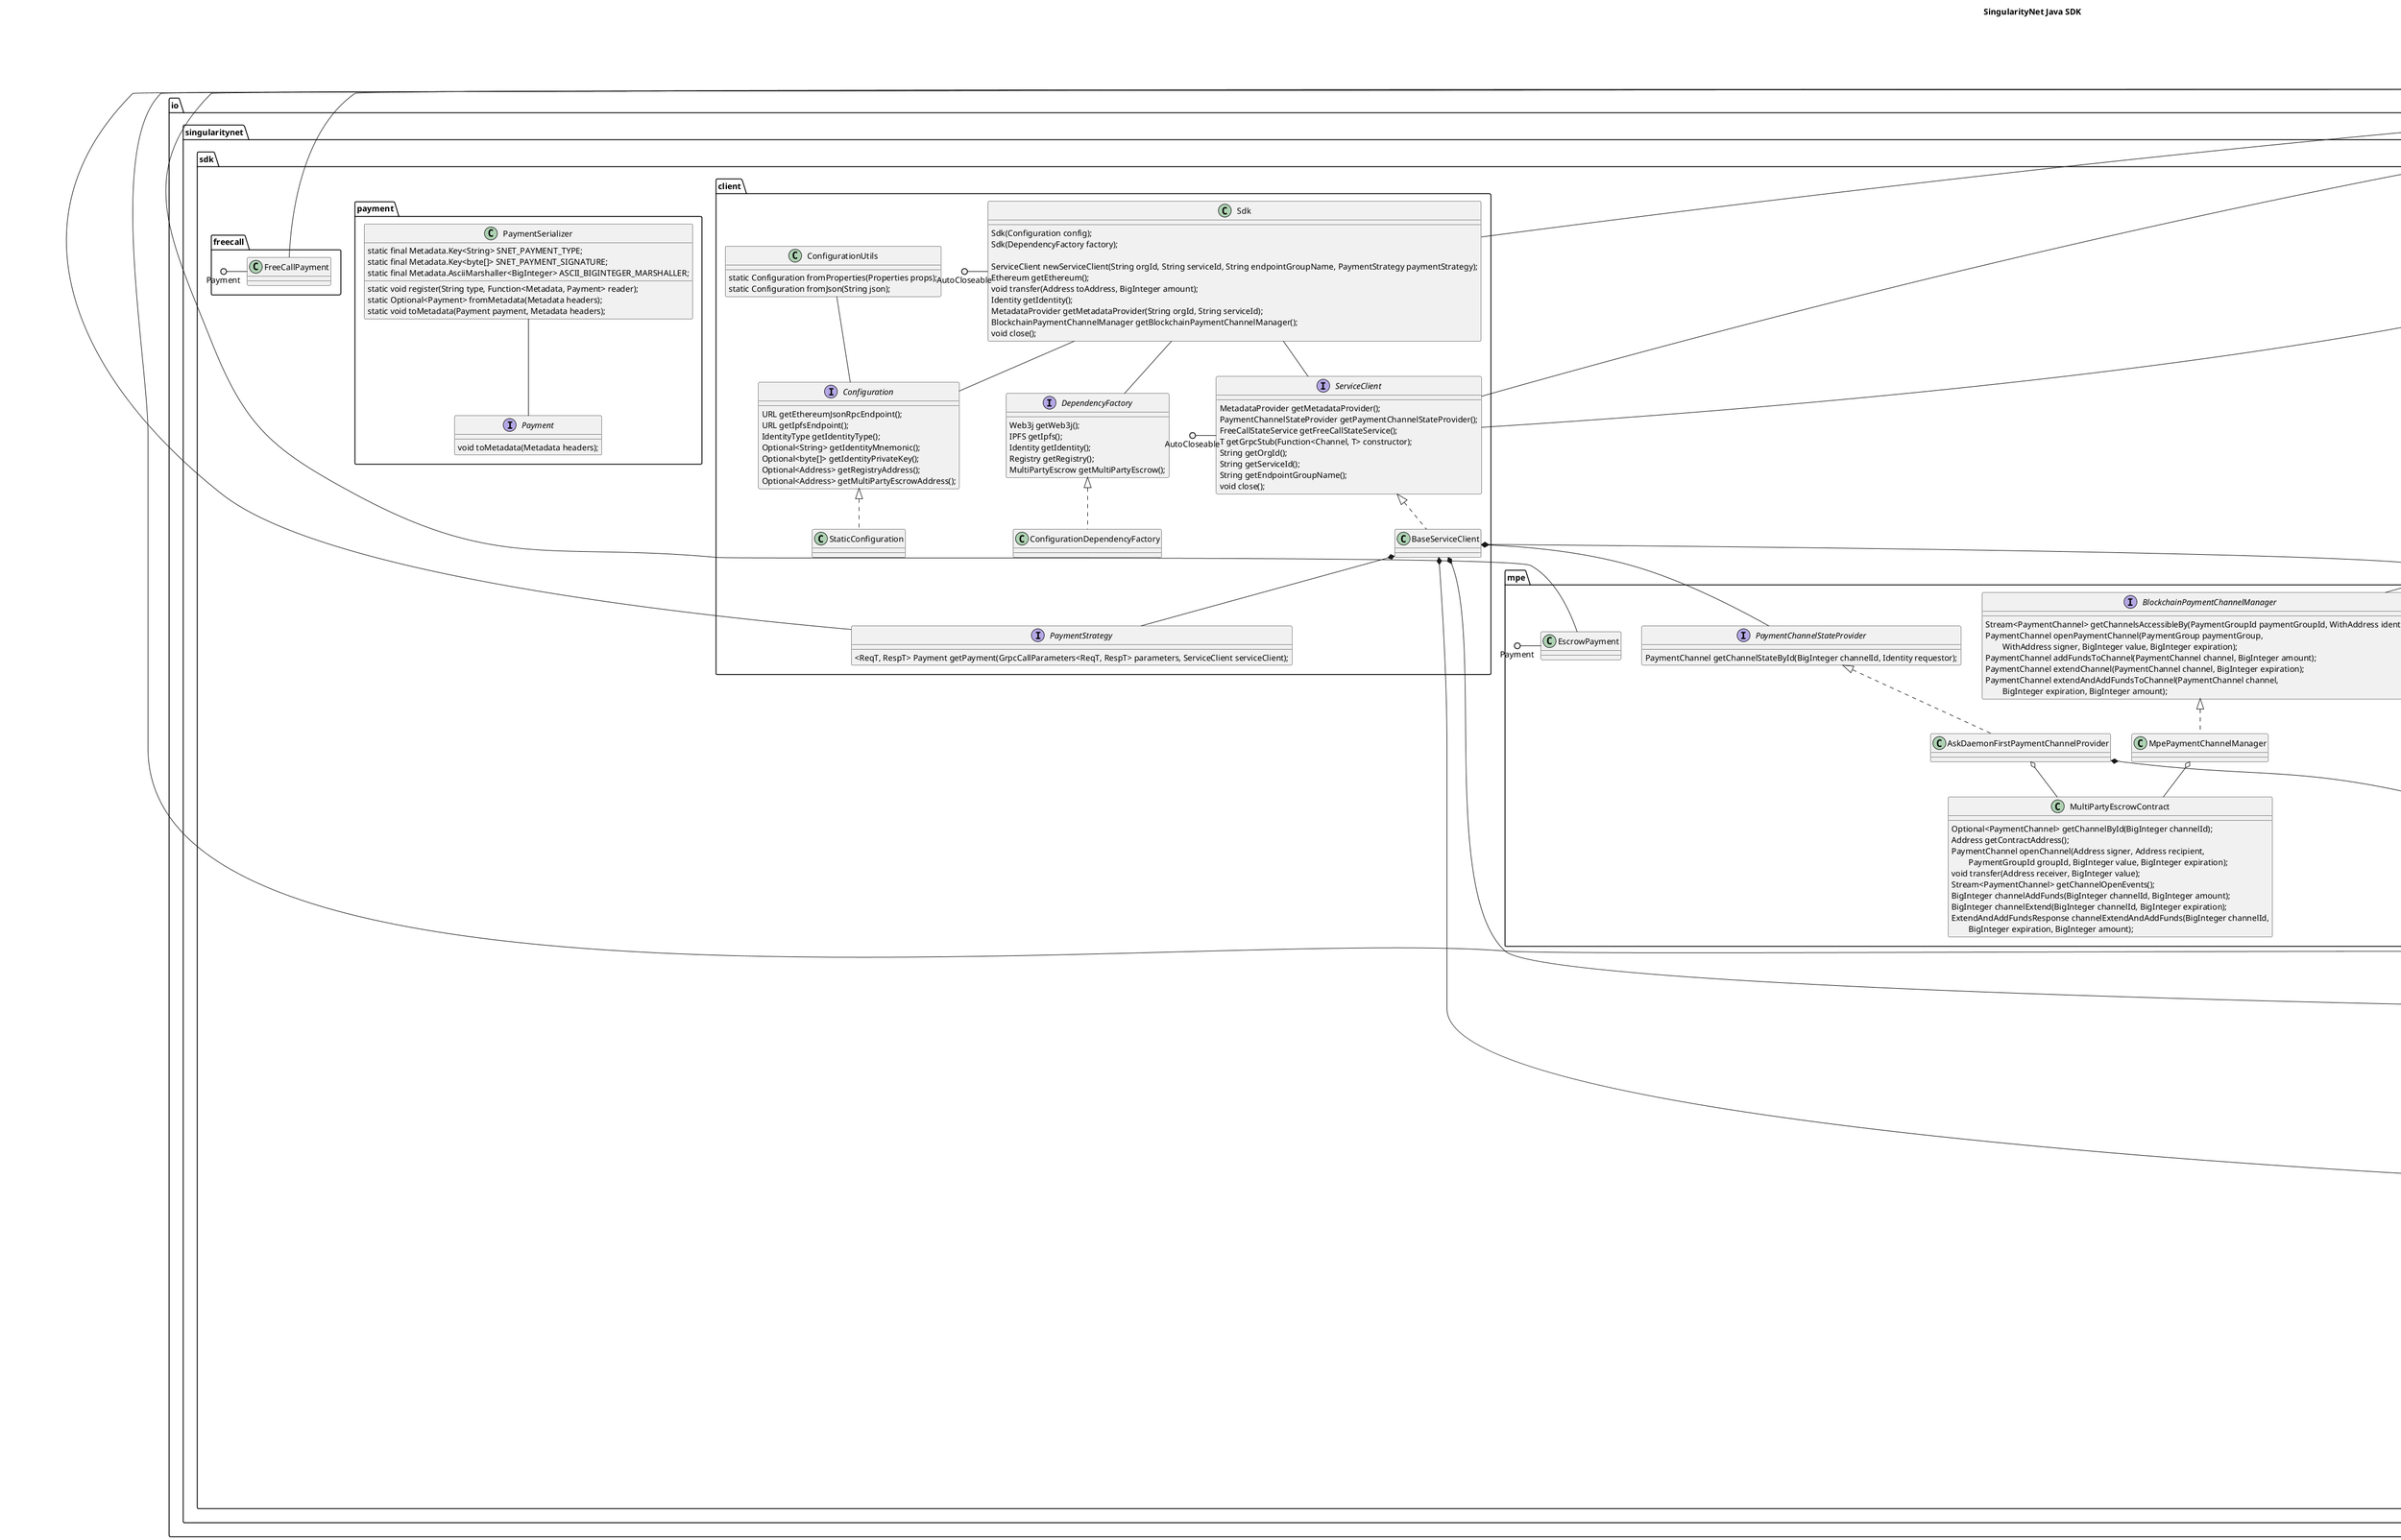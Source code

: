 @startuml

title SingularityNet Java SDK

package io.singularitynet.sdk.payment {

    interface Payment {
        void toMetadata(Metadata headers);
    }

    class PaymentSerializer {
        static final Metadata.Key<String> SNET_PAYMENT_TYPE;
        static final Metadata.Key<byte[]> SNET_PAYMENT_SIGNATURE;
        static final Metadata.AsciiMarshaller<BigInteger> ASCII_BIGINTEGER_MARSHALLER;

        static void register(String type, Function<Metadata, Payment> reader);
        static Optional<Payment> fromMetadata(Metadata headers);
        static void toMetadata(Payment payment, Metadata headers);
    }

    PaymentSerializer -- Payment

}

package io.singularitynet.sdk.ethereum {

    interface WithAddress {
        Address getAddress();
    }

    interface Identity {
        Signature sign(byte[] message);
    }
    WithAddress <|-- Identity

    class PrivateKeyIdentity {
        Credentials getCredentials();
    }
    Identity <|.. PrivateKeyIdentity

    class MnemonicIdentity
    PrivateKeyIdentity <|-- MnemonicIdentity

    class Ethereum {
        BigInteger getEthBlockNumber();
    }

}

package io.singularitynet.sdk.registry {

    interface MetadataStorage {
        byte[] get(URI uri);
    }
    class IpfsMetadataStorage
    MetadataStorage <|.. IpfsMetadataStorage

    class RegistryContract {
        Optional<OrganizationRegistration> getOrganizationById(String orgId);
        Optional<ServiceRegistration> getServiceRegistrationById(String orgId, String serviceId);
    }

    interface MetadataProvider {
        ServiceMetadata getServiceMetadata();
        OrganizationMetadata getOrganizationMetadata();
    }

    class RegistryMetadataProvider
    MetadataProvider <|.. RegistryMetadataProvider
    RegistryMetadataProvider *-- RegistryContract
    RegistryMetadataProvider *-- MetadataStorage

    class CachingMetadataProvider
    MetadataProvider <|.. CachingMetadataProvider
    CachingMetadataProvider *-- RegistryMetadataProvider

}

package io.singularitynet.sdk.daemon {
    
    interface DaemonConnection {
        <T> T getGrpcStub(Function<Channel, T> constructor);
        void setClientCallsInterceptor(ClientInterceptor interceptor);
        String getEndpointGroupName();
        void shutdownNow();
    }

    class RandomEndpointDaemonConnection
    DaemonConnection <|.. RandomEndpointDaemonConnection
    RandomEndpointDaemonConnection o-- MetadataProvider

    class PaymentChannelStateService {
        PaymentChannelStateReply getChannelState(BigInteger channelId, Identity signer);
    }
    PaymentChannelStateService o-- Ethereum
    PaymentChannelStateService -- DaemonConnection

    class FreeCallStateService {
        long getFreeCallsAvailable(String dappUserId, String freeCallToken,
                BigInteger tokenExpirationBlock, Identity signer);
    }
    FreeCallStateService o-- Ethereum
    FreeCallStateService o-- MetadataProvider
    FreeCallStateService o-- DaemonConnection

}


package io.singularitynet.sdk.mpe {

    class MultiPartyEscrowContract {
        Optional<PaymentChannel> getChannelById(BigInteger channelId);
        Address getContractAddress();
        PaymentChannel openChannel(Address signer, Address recipient,\n\tPaymentGroupId groupId, BigInteger value, BigInteger expiration);
        void transfer(Address receiver, BigInteger value);
        Stream<PaymentChannel> getChannelOpenEvents();
        BigInteger channelAddFunds(BigInteger channelId, BigInteger amount);
        BigInteger channelExtend(BigInteger channelId, BigInteger expiration);
        ExtendAndAddFundsResponse channelExtendAndAddFunds(BigInteger channelId,\n\tBigInteger expiration, BigInteger amount);
    }

    interface PaymentChannelStateProvider {
        PaymentChannel getChannelStateById(BigInteger channelId, Identity requestor);
    }

    class EscrowPayment
    Payment ()- EscrowPayment

    interface BlockchainPaymentChannelManager {
        Stream<PaymentChannel> getChannelsAccessibleBy(PaymentGroupId paymentGroupId, WithAddress identity);
        PaymentChannel openPaymentChannel(PaymentGroup paymentGroup,\n\tWithAddress signer, BigInteger value, BigInteger expiration);
        PaymentChannel addFundsToChannel(PaymentChannel channel, BigInteger amount);
        PaymentChannel extendChannel(PaymentChannel channel, BigInteger expiration);
        PaymentChannel extendAndAddFundsToChannel(PaymentChannel channel,\n\tBigInteger expiration, BigInteger amount);
    }

    class MpePaymentChannelManager
    BlockchainPaymentChannelManager <|.. MpePaymentChannelManager
    MpePaymentChannelManager o-- MultiPartyEscrowContract

    class AskDaemonFirstPaymentChannelProvider
    PaymentChannelStateProvider <|.. AskDaemonFirstPaymentChannelProvider
    AskDaemonFirstPaymentChannelProvider o-- MultiPartyEscrowContract
    AskDaemonFirstPaymentChannelProvider *-- PaymentChannelStateService

}

package io.singularitynet.sdk.freecall {

    class FreeCallPayment
    Payment ()- FreeCallPayment 

}

package io.singularitynet.sdk.client {

    interface Configuration {
        URL getEthereumJsonRpcEndpoint();
        URL getIpfsEndpoint();
        IdentityType getIdentityType();
        Optional<String> getIdentityMnemonic();
        Optional<byte[]> getIdentityPrivateKey();
        Optional<Address> getRegistryAddress();
        Optional<Address> getMultiPartyEscrowAddress();
    }

    class ConfigurationUtils {
        static Configuration fromProperties(Properties props);
        static Configuration fromJson(String json);
    }
    
    ConfigurationUtils -- Configuration

    class StaticConfiguration
    Configuration <|.. StaticConfiguration

    interface DependencyFactory {
        Web3j getWeb3j();
        IPFS getIpfs();
        Identity getIdentity();
        Registry getRegistry();
        MultiPartyEscrow getMultiPartyEscrow();
    }

    class ConfigurationDependencyFactory
    DependencyFactory <|.. ConfigurationDependencyFactory

    interface PaymentStrategy {
        <ReqT, RespT> Payment getPayment(GrpcCallParameters<ReqT, RespT> parameters, ServiceClient serviceClient);
    }

    class Sdk {
        Sdk(Configuration config);
        Sdk(DependencyFactory factory);

        ServiceClient newServiceClient(String orgId, String serviceId, String endpointGroupName, PaymentStrategy paymentStrategy);
        Ethereum getEthereum();
        void transfer(Address toAddress, BigInteger amount);
        Identity getIdentity();
        MetadataProvider getMetadataProvider(String orgId, String serviceId);
        BlockchainPaymentChannelManager getBlockchainPaymentChannelManager();
        void close();
    }
    AutoCloseable ()- Sdk
    Sdk -- Configuration
    Sdk -- ServiceClient
    Sdk -- DependencyFactory

    interface ServiceClient {
        MetadataProvider getMetadataProvider();
        PaymentChannelStateProvider getPaymentChannelStateProvider();
        FreeCallStateService getFreeCallStateService();
        T getGrpcStub(Function<Channel, T> constructor);
        String getOrgId();
        String getServiceId();
        String getEndpointGroupName();
        void close();
    }
    AutoCloseable ()- ServiceClient

    class BaseServiceClient
    ServiceClient <|.. BaseServiceClient
    BaseServiceClient *-- DaemonConnection
    BaseServiceClient *-- MetadataProvider
    BaseServiceClient *-- PaymentChannelStateProvider
    BaseServiceClient *-- PaymentStrategy
    BaseServiceClient *-- FreeCallStateService

}

package paymentstrategy {

    abstract class EscrowPaymentStrategy {
        protected PaymentChannel selectChannel(ServiceClient serviceClient);
    }
    PaymentStrategy ()- EscrowPaymentStrategy
    EscrowPaymentStrategy o-- Identity
    EscrowPaymentStrategy -- EscrowPayment
    EscrowPaymentStrategy -- ServiceClient
    EscrowPaymentStrategy -- Sdk

    class FixedPaymentChannelPaymentStrategy
    EscrowPaymentStrategy <|-- FixedPaymentChannelPaymentStrategy
    
    class OnDemandPaymentChannelPaymentStrategy
    EscrowPaymentStrategy <|-- OnDemandPaymentChannelPaymentStrategy
    OnDemandPaymentChannelPaymentStrategy o-- Ethereum
    OnDemandPaymentChannelPaymentStrategy o-- BlockchainPaymentChannelManager
    
    class FreeCallPaymentStrategy
    PaymentStrategy ()- FreeCallPaymentStrategy
    FreeCallPaymentStrategy o-- Ethereum
    FreeCallPaymentStrategy o-- Identity
    FreeCallPaymentStrategy -- FreeCallPayment
    FreeCallPaymentStrategy -- ServiceClient

    class CombinedPaymentStrategy
    PaymentStrategy ()- CombinedPaymentStrategy
    CombinedPaymentStrategy *-- PaymentStrategy

}

@enduml
